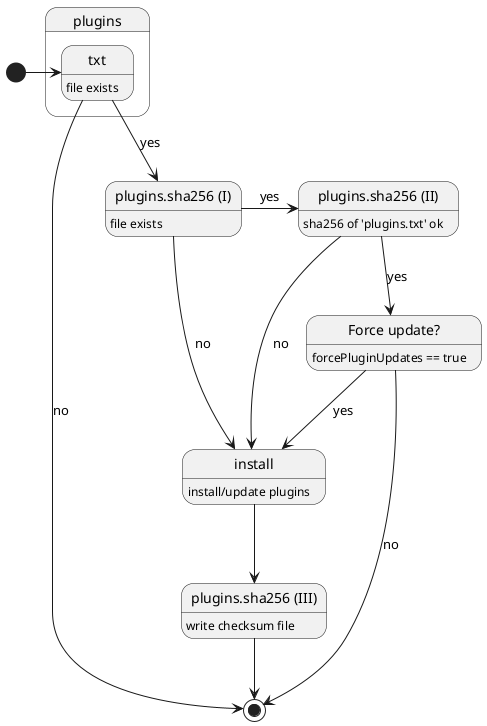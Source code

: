 @startuml

[*] -> plugins.txt

plugins.txt : file exists
plugins.txt --> sha256_I : yes
plugins.txt -> [*] : no

state "plugins.sha256 (I)" as sha256_I : file exists
sha256_I -> sha256_II : yes
sha256_I -> install : no

state "plugins.sha256 (II)" as sha256_II : sha256 of 'plugins.txt' ok
sha256_II --> force : yes
sha256_II -> install : no

state "Force update?" as force : forcePluginUpdates == true
force --> install : yes
force -> [*] : no

install : install/update plugins
install --> sha256_III

state "plugins.sha256 (III)" as sha256_III : write checksum file
sha256_III --> [*]

@enduml
